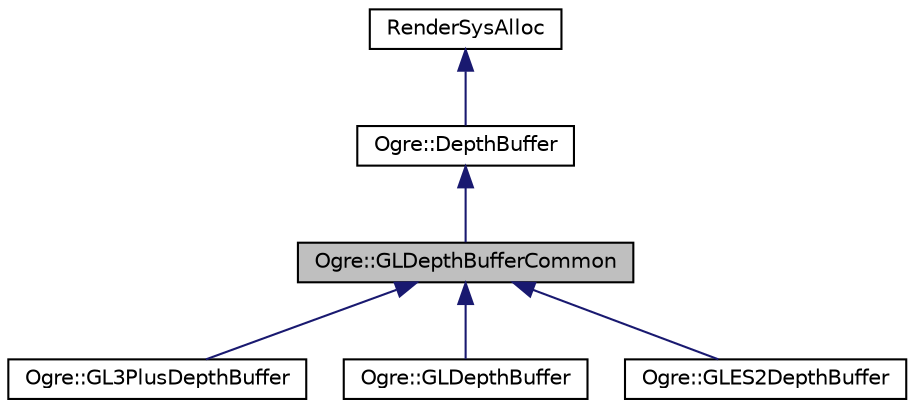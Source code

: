 digraph "Ogre::GLDepthBufferCommon"
{
  bgcolor="transparent";
  edge [fontname="Helvetica",fontsize="10",labelfontname="Helvetica",labelfontsize="10"];
  node [fontname="Helvetica",fontsize="10",shape=record];
  Node0 [label="Ogre::GLDepthBufferCommon",height=0.2,width=0.4,color="black", fillcolor="grey75", style="filled", fontcolor="black"];
  Node1 -> Node0 [dir="back",color="midnightblue",fontsize="10",style="solid",fontname="Helvetica"];
  Node1 [label="Ogre::DepthBuffer",height=0.2,width=0.4,color="black",URL="$class_ogre_1_1_depth_buffer.html",tooltip="An abstract class that contains a depth/stencil buffer. "];
  Node2 -> Node1 [dir="back",color="midnightblue",fontsize="10",style="solid",fontname="Helvetica"];
  Node2 [label="RenderSysAlloc",height=0.2,width=0.4,color="black",URL="$class_ogre_1_1_allocated_object.html"];
  Node0 -> Node3 [dir="back",color="midnightblue",fontsize="10",style="solid",fontname="Helvetica"];
  Node3 [label="Ogre::GL3PlusDepthBuffer",height=0.2,width=0.4,color="black",URL="$class_ogre_1_1_g_l3_plus_depth_buffer.html"];
  Node0 -> Node4 [dir="back",color="midnightblue",fontsize="10",style="solid",fontname="Helvetica"];
  Node4 [label="Ogre::GLDepthBuffer",height=0.2,width=0.4,color="black",URL="$class_ogre_1_1_g_l_depth_buffer.html"];
  Node0 -> Node5 [dir="back",color="midnightblue",fontsize="10",style="solid",fontname="Helvetica"];
  Node5 [label="Ogre::GLES2DepthBuffer",height=0.2,width=0.4,color="black",URL="$class_ogre_1_1_g_l_e_s2_depth_buffer.html"];
}
